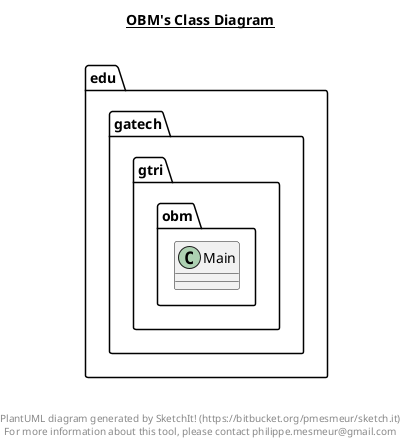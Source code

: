 @startuml

title __OBM's Class Diagram__\n

  namespace edu.gatech.gtri.obm {
    class edu.gatech.gtri.obm.Main {
    }
  }
  



right footer


PlantUML diagram generated by SketchIt! (https://bitbucket.org/pmesmeur/sketch.it)
For more information about this tool, please contact philippe.mesmeur@gmail.com
endfooter

@enduml
